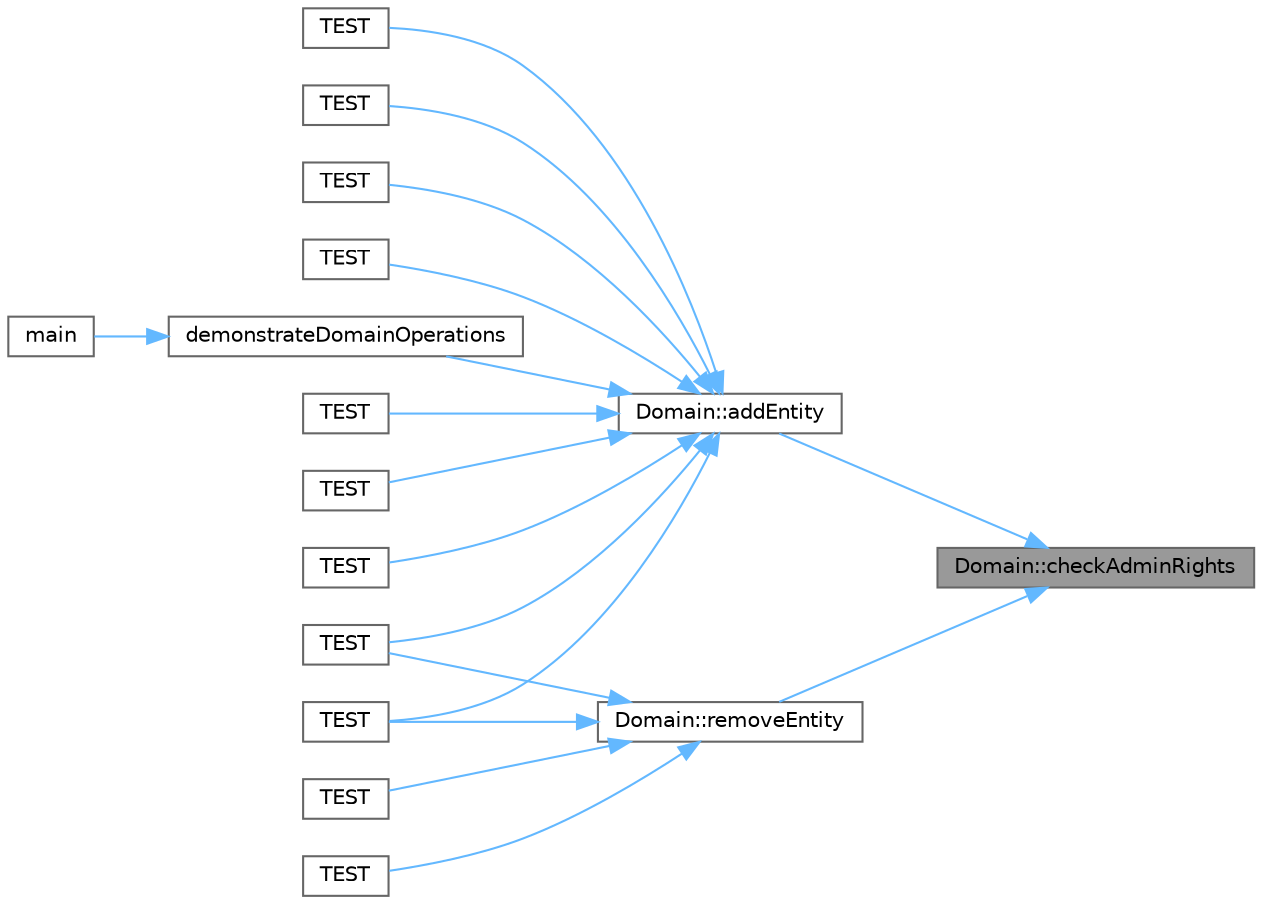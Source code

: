 digraph "Domain::checkAdminRights"
{
 // LATEX_PDF_SIZE
  bgcolor="transparent";
  edge [fontname=Helvetica,fontsize=10,labelfontname=Helvetica,labelfontsize=10];
  node [fontname=Helvetica,fontsize=10,shape=box,height=0.2,width=0.4];
  rankdir="RL";
  Node1 [id="Node000001",label="Domain::checkAdminRights",height=0.2,width=0.4,color="gray40", fillcolor="grey60", style="filled", fontcolor="black",tooltip="Проверяет права доступа пользователя на выполнение операций в домене."];
  Node1 -> Node2 [id="edge1_Node000001_Node000002",dir="back",color="steelblue1",style="solid",tooltip=" "];
  Node2 [id="Node000002",label="Domain::addEntity",height=0.2,width=0.4,color="grey40", fillcolor="white", style="filled",URL="$class_domain.html#a4aeab31f80552d42f8c252132976e9c6",tooltip="Добавляет сущность в домен."];
  Node2 -> Node3 [id="edge2_Node000002_Node000003",dir="back",color="steelblue1",style="solid",tooltip=" "];
  Node3 [id="Node000003",label="demonstrateDomainOperations",height=0.2,width=0.4,color="grey40", fillcolor="white", style="filled",URL="$main_8cpp.html#aedd34c2ff97f7e041e6aa4b5e4c7d098",tooltip="Демонстрационная функция для тестирования работы доменов."];
  Node3 -> Node4 [id="edge3_Node000003_Node000004",dir="back",color="steelblue1",style="solid",tooltip=" "];
  Node4 [id="Node000004",label="main",height=0.2,width=0.4,color="grey40", fillcolor="white", style="filled",URL="$main_8cpp.html#ae66f6b31b5ad750f1fe042a706a4e3d4",tooltip="Главная функция приложения NetSphere."];
  Node2 -> Node5 [id="edge4_Node000002_Node000005",dir="back",color="steelblue1",style="solid",tooltip=" "];
  Node5 [id="Node000005",label="TEST",height=0.2,width=0.4,color="grey40", fillcolor="white", style="filled",URL="$group__domain__error__tests.html#ga690ab73d00764af2ec0205aedb3e122f",tooltip=" "];
  Node2 -> Node6 [id="edge5_Node000002_Node000006",dir="back",color="steelblue1",style="solid",tooltip=" "];
  Node6 [id="Node000006",label="TEST",height=0.2,width=0.4,color="grey40", fillcolor="white", style="filled",URL="$group__domain__error__tests.html#ga3e2ee729cd5997e53b316a499cc16e0e",tooltip=" "];
  Node2 -> Node7 [id="edge6_Node000002_Node000007",dir="back",color="steelblue1",style="solid",tooltip=" "];
  Node7 [id="Node000007",label="TEST",height=0.2,width=0.4,color="grey40", fillcolor="white", style="filled",URL="$group__domain__error__tests.html#ga5b3fde2d91356c7b7d2fc0bca5d00a80",tooltip=" "];
  Node2 -> Node8 [id="edge7_Node000002_Node000008",dir="back",color="steelblue1",style="solid",tooltip=" "];
  Node8 [id="Node000008",label="TEST",height=0.2,width=0.4,color="grey40", fillcolor="white", style="filled",URL="$group__domain__error__tests.html#ga34ffec6f6555adb97b5e6648ba77b597",tooltip=" "];
  Node2 -> Node9 [id="edge8_Node000002_Node000009",dir="back",color="steelblue1",style="solid",tooltip=" "];
  Node9 [id="Node000009",label="TEST",height=0.2,width=0.4,color="grey40", fillcolor="white", style="filled",URL="$group__domain__tests.html#ga4de7cc1cd397f1fd12a625705790443c",tooltip=" "];
  Node2 -> Node10 [id="edge9_Node000002_Node000010",dir="back",color="steelblue1",style="solid",tooltip=" "];
  Node10 [id="Node000010",label="TEST",height=0.2,width=0.4,color="grey40", fillcolor="white", style="filled",URL="$group__domain__tests.html#gacf69061cb3fef8a42c44f98e1f54eb58",tooltip=" "];
  Node2 -> Node11 [id="edge10_Node000002_Node000011",dir="back",color="steelblue1",style="solid",tooltip=" "];
  Node11 [id="Node000011",label="TEST",height=0.2,width=0.4,color="grey40", fillcolor="white", style="filled",URL="$group__domain__tests.html#ga14158e24e011a6319ed992f479d0559a",tooltip=" "];
  Node2 -> Node12 [id="edge11_Node000002_Node000012",dir="back",color="steelblue1",style="solid",tooltip=" "];
  Node12 [id="Node000012",label="TEST",height=0.2,width=0.4,color="grey40", fillcolor="white", style="filled",URL="$group__domain__tests.html#ga7680e3a67e65549035450a9689cc32f9",tooltip=" "];
  Node2 -> Node13 [id="edge12_Node000002_Node000013",dir="back",color="steelblue1",style="solid",tooltip=" "];
  Node13 [id="Node000013",label="TEST",height=0.2,width=0.4,color="grey40", fillcolor="white", style="filled",URL="$group__domain__tests.html#ga091dd70d780da9cbdda6bc8f59725934",tooltip=" "];
  Node1 -> Node14 [id="edge13_Node000001_Node000014",dir="back",color="steelblue1",style="solid",tooltip=" "];
  Node14 [id="Node000014",label="Domain::removeEntity",height=0.2,width=0.4,color="grey40", fillcolor="white", style="filled",URL="$class_domain.html#a827a7305dd02f74aac5a88c38df7919b",tooltip="Удаляет сущность из домена по идентификатору."];
  Node14 -> Node15 [id="edge14_Node000014_Node000015",dir="back",color="steelblue1",style="solid",tooltip=" "];
  Node15 [id="Node000015",label="TEST",height=0.2,width=0.4,color="grey40", fillcolor="white", style="filled",URL="$group__domain__error__tests.html#ga05189e9c5ca44bbe471210f8222ad112",tooltip=" "];
  Node14 -> Node8 [id="edge15_Node000014_Node000008",dir="back",color="steelblue1",style="solid",tooltip=" "];
  Node14 -> Node16 [id="edge16_Node000014_Node000016",dir="back",color="steelblue1",style="solid",tooltip=" "];
  Node16 [id="Node000016",label="TEST",height=0.2,width=0.4,color="grey40", fillcolor="white", style="filled",URL="$group__domain__error__tests.html#gaeedbf6028ebfb3f87e9c5f210fe3e3e5",tooltip=" "];
  Node14 -> Node13 [id="edge17_Node000014_Node000013",dir="back",color="steelblue1",style="solid",tooltip=" "];
}
